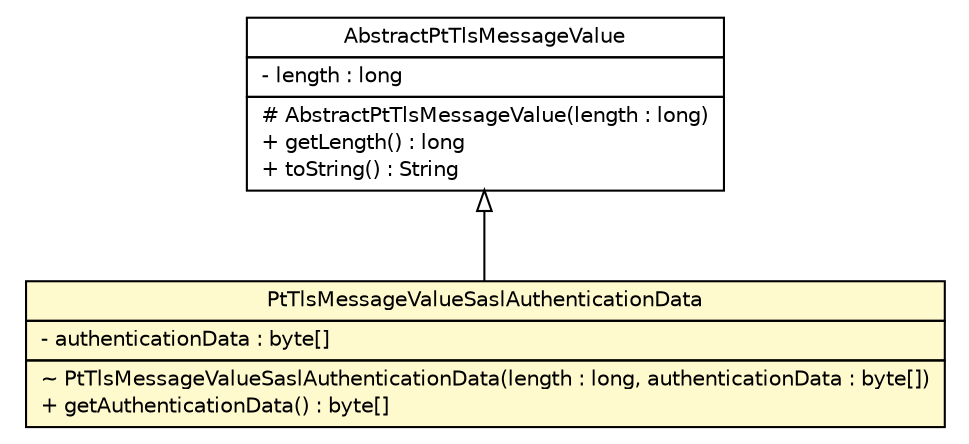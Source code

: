 #!/usr/local/bin/dot
#
# Class diagram 
# Generated by UMLGraph version R5_6 (http://www.umlgraph.org/)
#

digraph G {
	edge [fontname="Helvetica",fontsize=10,labelfontname="Helvetica",labelfontsize=10];
	node [fontname="Helvetica",fontsize=10,shape=plaintext];
	nodesep=0.25;
	ranksep=0.5;
	// org.ietf.nea.pt.value.AbstractPtTlsMessageValue
	c147228 [label=<<table title="org.ietf.nea.pt.value.AbstractPtTlsMessageValue" border="0" cellborder="1" cellspacing="0" cellpadding="2" port="p" href="./AbstractPtTlsMessageValue.html">
		<tr><td><table border="0" cellspacing="0" cellpadding="1">
<tr><td align="center" balign="center"> AbstractPtTlsMessageValue </td></tr>
		</table></td></tr>
		<tr><td><table border="0" cellspacing="0" cellpadding="1">
<tr><td align="left" balign="left"> - length : long </td></tr>
		</table></td></tr>
		<tr><td><table border="0" cellspacing="0" cellpadding="1">
<tr><td align="left" balign="left"> # AbstractPtTlsMessageValue(length : long) </td></tr>
<tr><td align="left" balign="left"> + getLength() : long </td></tr>
<tr><td align="left" balign="left"> + toString() : String </td></tr>
		</table></td></tr>
		</table>>, URL="./AbstractPtTlsMessageValue.html", fontname="Helvetica", fontcolor="black", fontsize=10.0];
	// org.ietf.nea.pt.value.PtTlsMessageValueSaslAuthenticationData
	c147241 [label=<<table title="org.ietf.nea.pt.value.PtTlsMessageValueSaslAuthenticationData" border="0" cellborder="1" cellspacing="0" cellpadding="2" port="p" bgcolor="lemonChiffon" href="./PtTlsMessageValueSaslAuthenticationData.html">
		<tr><td><table border="0" cellspacing="0" cellpadding="1">
<tr><td align="center" balign="center"> PtTlsMessageValueSaslAuthenticationData </td></tr>
		</table></td></tr>
		<tr><td><table border="0" cellspacing="0" cellpadding="1">
<tr><td align="left" balign="left"> - authenticationData : byte[] </td></tr>
		</table></td></tr>
		<tr><td><table border="0" cellspacing="0" cellpadding="1">
<tr><td align="left" balign="left"> ~ PtTlsMessageValueSaslAuthenticationData(length : long, authenticationData : byte[]) </td></tr>
<tr><td align="left" balign="left"> + getAuthenticationData() : byte[] </td></tr>
		</table></td></tr>
		</table>>, URL="./PtTlsMessageValueSaslAuthenticationData.html", fontname="Helvetica", fontcolor="black", fontsize=10.0];
	//org.ietf.nea.pt.value.PtTlsMessageValueSaslAuthenticationData extends org.ietf.nea.pt.value.AbstractPtTlsMessageValue
	c147228:p -> c147241:p [dir=back,arrowtail=empty];
}

